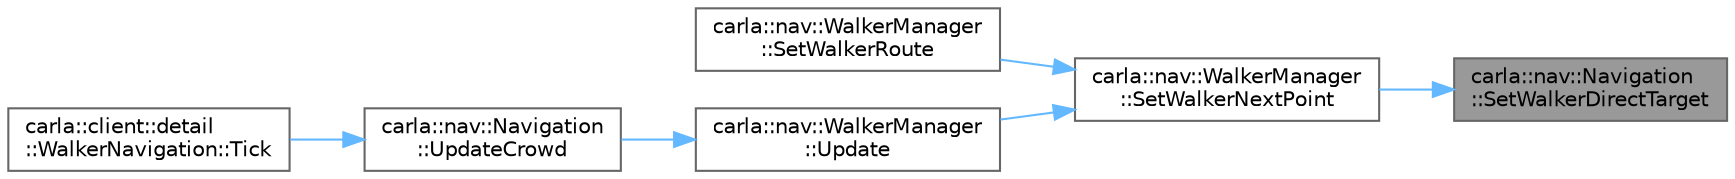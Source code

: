 digraph "carla::nav::Navigation::SetWalkerDirectTarget"
{
 // INTERACTIVE_SVG=YES
 // LATEX_PDF_SIZE
  bgcolor="transparent";
  edge [fontname=Helvetica,fontsize=10,labelfontname=Helvetica,labelfontsize=10];
  node [fontname=Helvetica,fontsize=10,shape=box,height=0.2,width=0.4];
  rankdir="RL";
  Node1 [id="Node000001",label="carla::nav::Navigation\l::SetWalkerDirectTarget",height=0.2,width=0.4,color="gray40", fillcolor="grey60", style="filled", fontcolor="black",tooltip=" "];
  Node1 -> Node2 [id="edge1_Node000001_Node000002",dir="back",color="steelblue1",style="solid",tooltip=" "];
  Node2 [id="Node000002",label="carla::nav::WalkerManager\l::SetWalkerNextPoint",height=0.2,width=0.4,color="grey40", fillcolor="white", style="filled",URL="$dd/d5b/classcarla_1_1nav_1_1WalkerManager.html#a750badcf291e23b69fcbeee9624d1c5d",tooltip="set the next point in the route"];
  Node2 -> Node3 [id="edge2_Node000002_Node000003",dir="back",color="steelblue1",style="solid",tooltip=" "];
  Node3 [id="Node000003",label="carla::nav::WalkerManager\l::SetWalkerRoute",height=0.2,width=0.4,color="grey40", fillcolor="white", style="filled",URL="$dd/d5b/classcarla_1_1nav_1_1WalkerManager.html#a84fd00439aae4cdf30188084ff3ef448",tooltip=" "];
  Node2 -> Node4 [id="edge3_Node000002_Node000004",dir="back",color="steelblue1",style="solid",tooltip=" "];
  Node4 [id="Node000004",label="carla::nav::WalkerManager\l::Update",height=0.2,width=0.4,color="grey40", fillcolor="white", style="filled",URL="$dd/d5b/classcarla_1_1nav_1_1WalkerManager.html#a4d12e0cff99dbcdc6406034dcd2c427c",tooltip="update all routes"];
  Node4 -> Node5 [id="edge4_Node000004_Node000005",dir="back",color="steelblue1",style="solid",tooltip=" "];
  Node5 [id="Node000005",label="carla::nav::Navigation\l::UpdateCrowd",height=0.2,width=0.4,color="grey40", fillcolor="white", style="filled",URL="$d9/dc2/classcarla_1_1nav_1_1Navigation.html#a080cc11c843ef94c29a1537b2af62091",tooltip="update all walkers in crowd"];
  Node5 -> Node6 [id="edge5_Node000005_Node000006",dir="back",color="steelblue1",style="solid",tooltip=" "];
  Node6 [id="Node000006",label="carla::client::detail\l::WalkerNavigation::Tick",height=0.2,width=0.4,color="grey40", fillcolor="white", style="filled",URL="$d1/d83/classcarla_1_1client_1_1detail_1_1WalkerNavigation.html#a74b3b9c4a9c27f6ffb4f8b0fae1c3c87",tooltip=" "];
}
